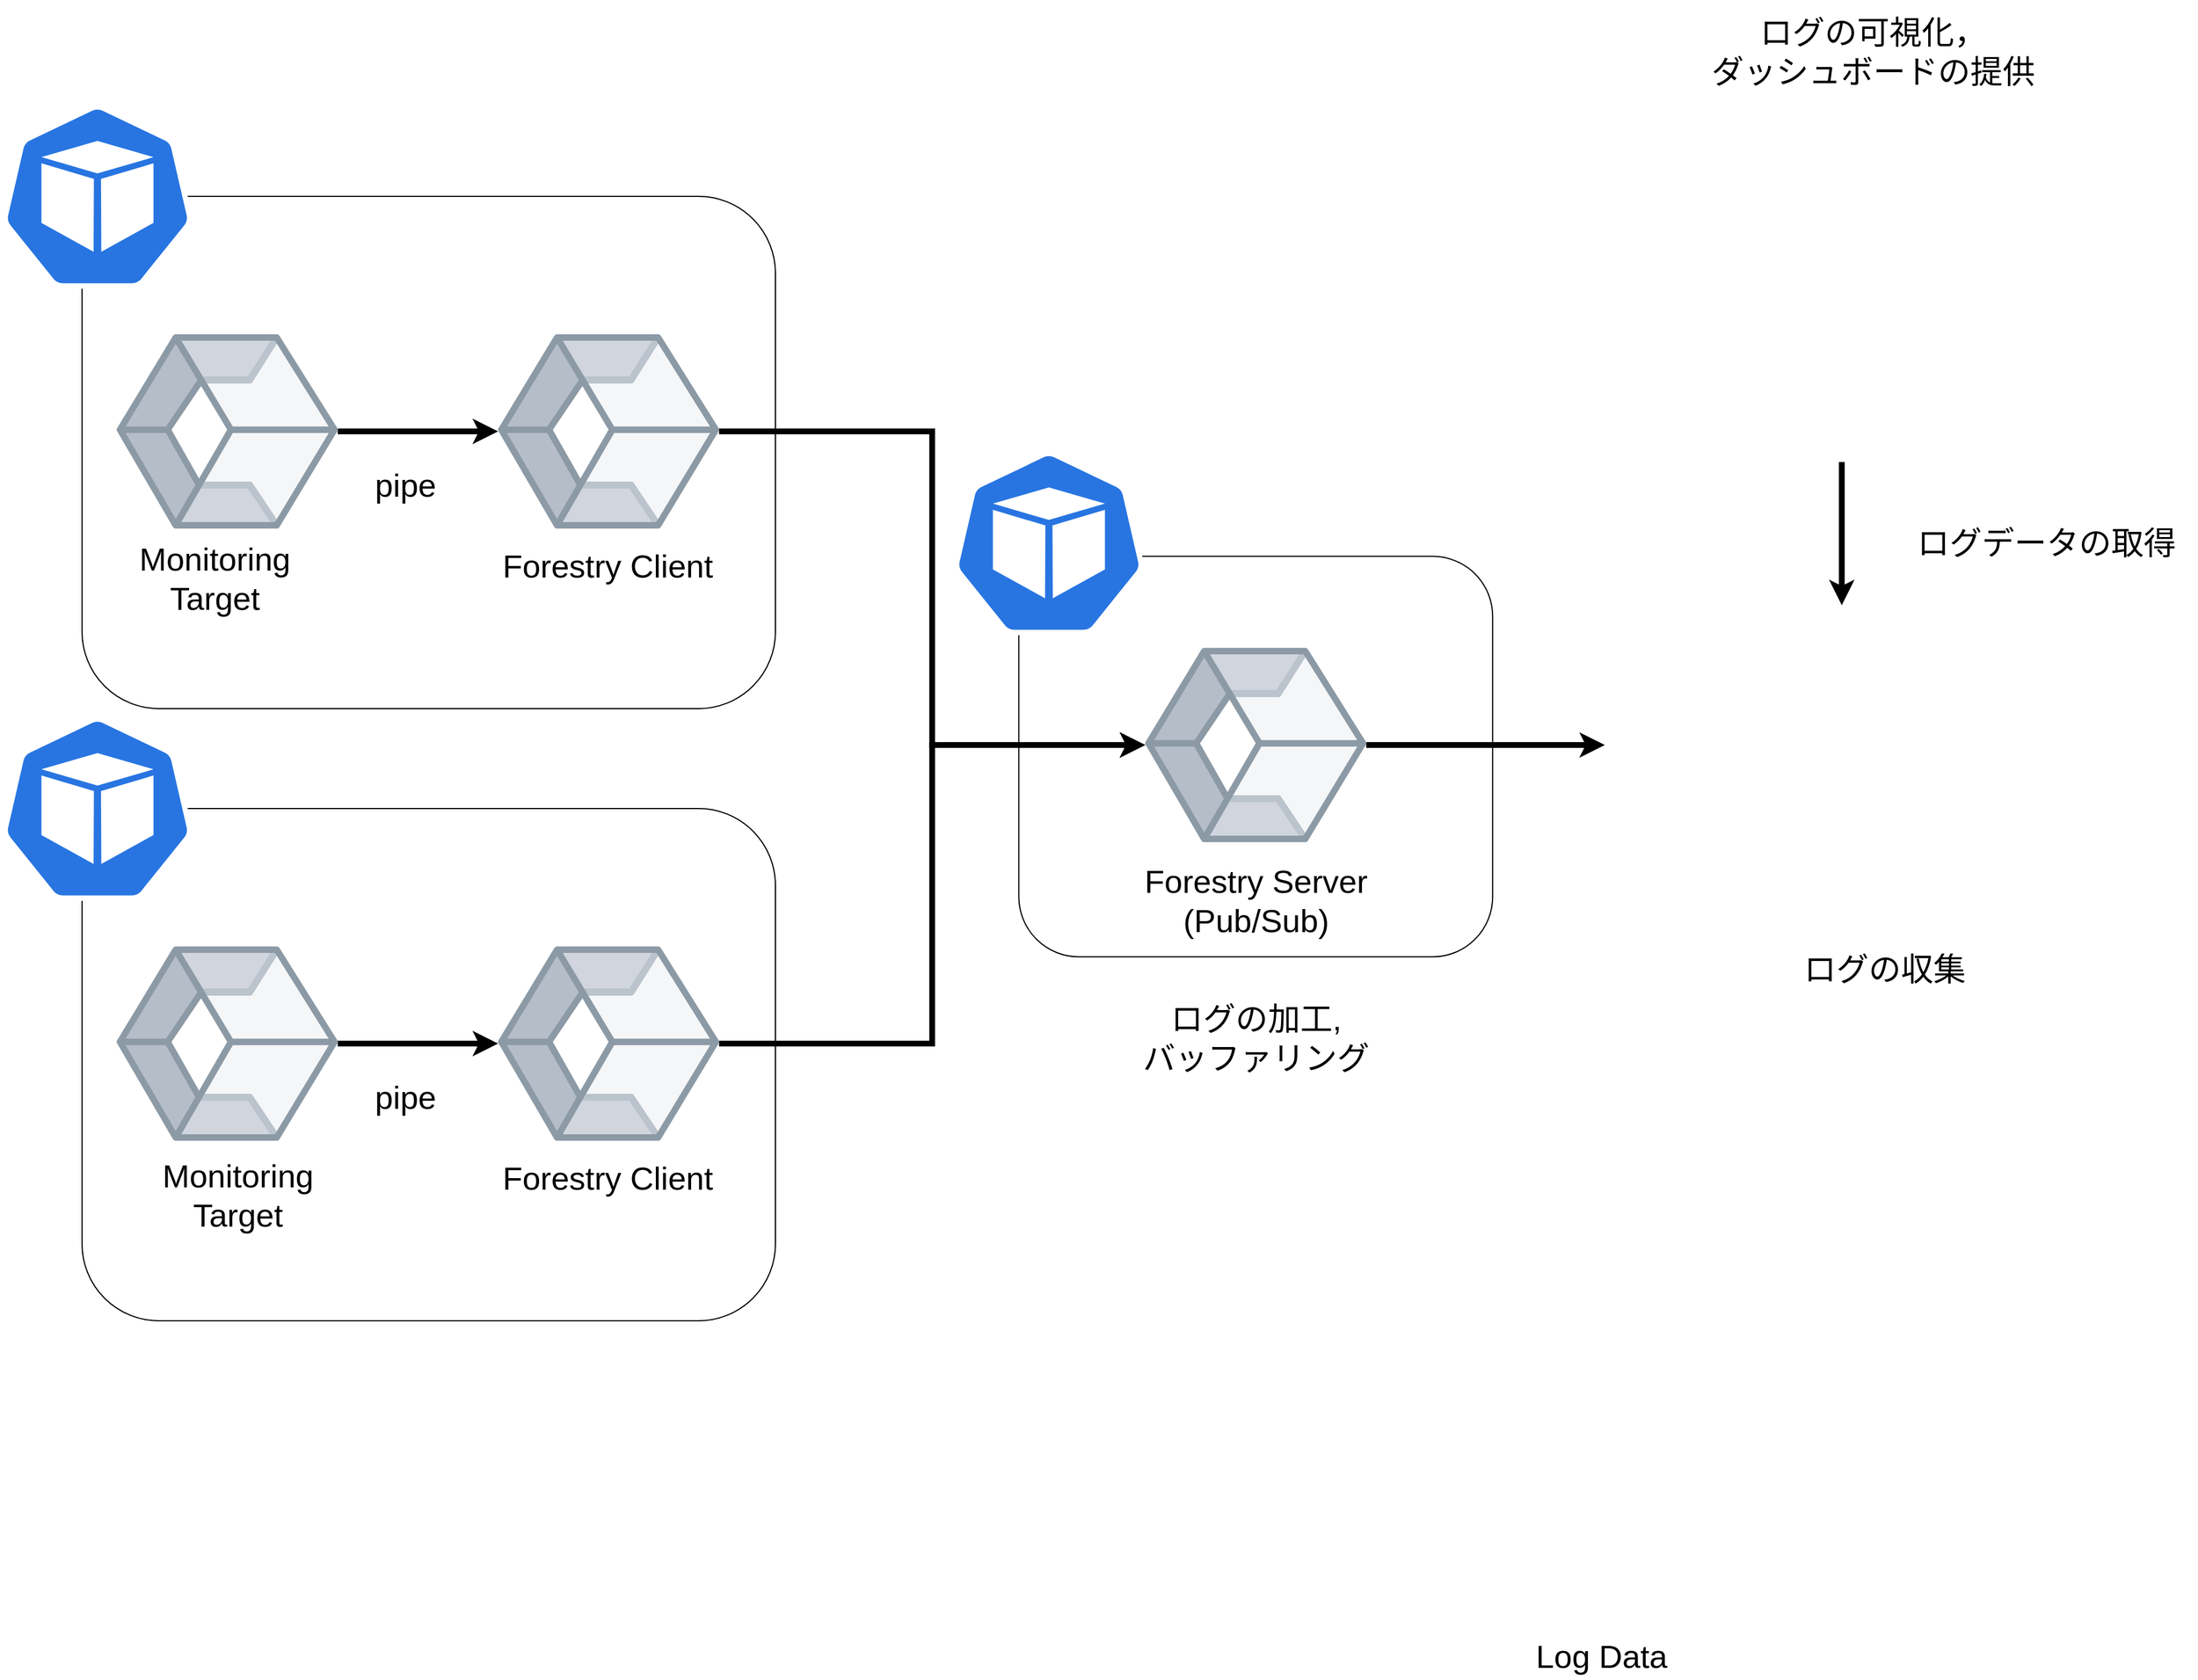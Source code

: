 <mxfile>
    <diagram id="WC1ZwRTdQGqxqxsII2Lb" name="Page-1">
        <mxGraphModel dx="4186" dy="1156" grid="1" gridSize="10" guides="1" tooltips="1" connect="1" arrows="1" fold="1" page="1" pageScale="1" pageWidth="1169" pageHeight="1654" math="0" shadow="0">
            <root>
                <mxCell id="0"/>
                <mxCell id="1" parent="0"/>
                <mxCell id="46" value="" style="rounded=1;whiteSpace=wrap;html=1;" parent="1" vertex="1">
                    <mxGeometry x="-1269.37" y="631.63" width="410" height="346.75" as="geometry"/>
                </mxCell>
                <mxCell id="5" value="" style="rounded=1;whiteSpace=wrap;html=1;" parent="1" vertex="1">
                    <mxGeometry x="-2080" y="850" width="600" height="443.5" as="geometry"/>
                </mxCell>
                <mxCell id="2" value="" style="html=1;dashed=0;whitespace=wrap;fillColor=#2875E2;strokeColor=#ffffff;points=[[0.005,0.63,0],[0.1,0.2,0],[0.9,0.2,0],[0.5,0,0],[0.995,0.63,0],[0.72,0.99,0],[0.5,1,0],[0.28,0.99,0]];shape=mxgraph.kubernetes.icon;prIcon=pod" parent="1" vertex="1">
                    <mxGeometry x="-2150" y="770" width="166.67" height="160" as="geometry"/>
                </mxCell>
                <mxCell id="12" style="edgeStyle=orthogonalEdgeStyle;rounded=0;orthogonalLoop=1;jettySize=auto;html=1;exitX=1;exitY=0.5;exitDx=0;exitDy=0;entryX=0;entryY=0.5;entryDx=0;entryDy=0;strokeWidth=5;" parent="1" source="3" target="10" edge="1">
                    <mxGeometry relative="1" as="geometry"/>
                </mxCell>
                <mxCell id="3" value="" style="aspect=fixed;perimeter=ellipsePerimeter;html=1;align=center;fontSize=12;verticalAlign=top;fontColor=#364149;shadow=0;dashed=0;image;image=img/lib/cumulus/container.svg;" parent="1" vertex="1">
                    <mxGeometry x="-2050" y="968.5" width="191.25" height="170" as="geometry"/>
                </mxCell>
                <mxCell id="10" value="" style="aspect=fixed;perimeter=ellipsePerimeter;html=1;align=center;fontSize=12;verticalAlign=top;fontColor=#364149;shadow=0;dashed=0;image;image=img/lib/cumulus/container.svg;" parent="1" vertex="1">
                    <mxGeometry x="-1720" y="968.5" width="191.25" height="170" as="geometry"/>
                </mxCell>
                <mxCell id="25" value="&lt;font style=&quot;font-size: 28px&quot;&gt;Log Data&lt;/font&gt;" style="text;html=1;strokeColor=none;fillColor=none;align=center;verticalAlign=middle;whiteSpace=wrap;rounded=0;shadow=0;" parent="1" vertex="1">
                    <mxGeometry x="-860" y="1563.5" width="190" height="40" as="geometry"/>
                </mxCell>
                <mxCell id="26" value="&lt;span style=&quot;font-size: 28px&quot;&gt;Forestry Client&lt;/span&gt;" style="text;html=1;strokeColor=none;fillColor=none;align=center;verticalAlign=middle;whiteSpace=wrap;rounded=0;shadow=0;" parent="1" vertex="1">
                    <mxGeometry x="-1720" y="1150" width="190" height="40" as="geometry"/>
                </mxCell>
                <mxCell id="30" value="&lt;font style=&quot;font-size: 28px&quot;&gt;Monitoring Target&lt;/font&gt;" style="text;html=1;strokeColor=none;fillColor=none;align=center;verticalAlign=middle;whiteSpace=wrap;rounded=0;shadow=0;" parent="1" vertex="1">
                    <mxGeometry x="-2040" y="1150" width="190" height="70" as="geometry"/>
                </mxCell>
                <mxCell id="31" value="" style="aspect=fixed;perimeter=ellipsePerimeter;html=1;align=center;fontSize=12;verticalAlign=top;fontColor=#364149;shadow=0;dashed=0;image;image=img/lib/cumulus/container.svg;" parent="1" vertex="1">
                    <mxGeometry x="-1160" y="710" width="191.25" height="170" as="geometry"/>
                </mxCell>
                <mxCell id="32" value="" style="rounded=1;whiteSpace=wrap;html=1;" parent="1" vertex="1">
                    <mxGeometry x="-2080" y="320" width="600" height="443.5" as="geometry"/>
                </mxCell>
                <mxCell id="33" value="" style="html=1;dashed=0;whitespace=wrap;fillColor=#2875E2;strokeColor=#ffffff;points=[[0.005,0.63,0],[0.1,0.2,0],[0.9,0.2,0],[0.5,0,0],[0.995,0.63,0],[0.72,0.99,0],[0.5,1,0],[0.28,0.99,0]];shape=mxgraph.kubernetes.icon;prIcon=pod" parent="1" vertex="1">
                    <mxGeometry x="-2150" y="240" width="166.67" height="160" as="geometry"/>
                </mxCell>
                <mxCell id="34" style="edgeStyle=orthogonalEdgeStyle;rounded=0;orthogonalLoop=1;jettySize=auto;html=1;exitX=1;exitY=0.5;exitDx=0;exitDy=0;entryX=0;entryY=0.5;entryDx=0;entryDy=0;strokeWidth=5;" parent="1" source="35" target="36" edge="1">
                    <mxGeometry relative="1" as="geometry"/>
                </mxCell>
                <mxCell id="35" value="" style="aspect=fixed;perimeter=ellipsePerimeter;html=1;align=center;fontSize=12;verticalAlign=top;fontColor=#364149;shadow=0;dashed=0;image;image=img/lib/cumulus/container.svg;" parent="1" vertex="1">
                    <mxGeometry x="-2050" y="438.5" width="191.25" height="170" as="geometry"/>
                </mxCell>
                <mxCell id="36" value="" style="aspect=fixed;perimeter=ellipsePerimeter;html=1;align=center;fontSize=12;verticalAlign=top;fontColor=#364149;shadow=0;dashed=0;image;image=img/lib/cumulus/container.svg;" parent="1" vertex="1">
                    <mxGeometry x="-1720" y="438.5" width="191.25" height="170" as="geometry"/>
                </mxCell>
                <mxCell id="37" value="&lt;span style=&quot;font-size: 28px&quot;&gt;Forestry Client&lt;/span&gt;" style="text;html=1;strokeColor=none;fillColor=none;align=center;verticalAlign=middle;whiteSpace=wrap;rounded=0;shadow=0;" parent="1" vertex="1">
                    <mxGeometry x="-1720" y="620" width="190" height="40" as="geometry"/>
                </mxCell>
                <mxCell id="41" style="edgeStyle=orthogonalEdgeStyle;rounded=0;orthogonalLoop=1;jettySize=auto;html=1;exitX=1;exitY=0.5;exitDx=0;exitDy=0;entryX=0;entryY=0.5;entryDx=0;entryDy=0;strokeWidth=5;" parent="1" source="36" target="31" edge="1">
                    <mxGeometry relative="1" as="geometry">
                        <mxPoint x="-1420.0" y="570" as="sourcePoint"/>
                        <mxPoint x="-1281.25" y="570" as="targetPoint"/>
                    </mxGeometry>
                </mxCell>
                <mxCell id="43" style="edgeStyle=orthogonalEdgeStyle;rounded=0;orthogonalLoop=1;jettySize=auto;html=1;exitX=1;exitY=0.5;exitDx=0;exitDy=0;entryX=0;entryY=0.5;entryDx=0;entryDy=0;strokeWidth=5;" parent="1" source="10" target="31" edge="1">
                    <mxGeometry relative="1" as="geometry">
                        <mxPoint x="-1518.75" y="523.5" as="sourcePoint"/>
                        <mxPoint x="-1180" y="725" as="targetPoint"/>
                    </mxGeometry>
                </mxCell>
                <mxCell id="44" style="edgeStyle=orthogonalEdgeStyle;rounded=0;orthogonalLoop=1;jettySize=auto;html=1;exitX=1;exitY=0.5;exitDx=0;exitDy=0;strokeWidth=5;" parent="1" source="31" edge="1" target="56">
                    <mxGeometry relative="1" as="geometry">
                        <mxPoint x="-1050.0" y="804.29" as="sourcePoint"/>
                        <mxPoint x="-720" y="795" as="targetPoint"/>
                    </mxGeometry>
                </mxCell>
                <mxCell id="45" value="&lt;span style=&quot;font-size: 28px&quot;&gt;Forestry Server&lt;br&gt;(Pub/Sub)&lt;br&gt;&lt;/span&gt;" style="text;html=1;strokeColor=none;fillColor=none;align=center;verticalAlign=middle;whiteSpace=wrap;rounded=0;shadow=0;" parent="1" vertex="1">
                    <mxGeometry x="-1194.37" y="910" width="260" height="40" as="geometry"/>
                </mxCell>
                <mxCell id="47" value="" style="html=1;dashed=0;whitespace=wrap;fillColor=#2875E2;strokeColor=#ffffff;points=[[0.005,0.63,0],[0.1,0.2,0],[0.9,0.2,0],[0.5,0,0],[0.995,0.63,0],[0.72,0.99,0],[0.5,1,0],[0.28,0.99,0]];shape=mxgraph.kubernetes.icon;prIcon=pod" parent="1" vertex="1">
                    <mxGeometry x="-1326.67" y="540" width="166.67" height="160" as="geometry"/>
                </mxCell>
                <mxCell id="48" value="&lt;span style=&quot;font-size: 28px&quot;&gt;ログの収集&lt;br&gt;&lt;/span&gt;" style="text;html=1;strokeColor=none;fillColor=none;align=center;verticalAlign=middle;whiteSpace=wrap;rounded=0;shadow=0;" parent="1" vertex="1">
                    <mxGeometry x="-650.0" y="968.5" width="260" height="40" as="geometry"/>
                </mxCell>
                <mxCell id="49" value="&lt;span style=&quot;font-size: 28px&quot;&gt;ログの可視化，&lt;br&gt;ダッシュボードの提供&lt;br&gt;&lt;/span&gt;" style="text;html=1;strokeColor=none;fillColor=none;align=center;verticalAlign=middle;whiteSpace=wrap;rounded=0;shadow=0;" parent="1" vertex="1">
                    <mxGeometry x="-690" y="150" width="320" height="90" as="geometry"/>
                </mxCell>
                <mxCell id="50" value="&lt;span style=&quot;font-size: 28px&quot;&gt;pipe&lt;/span&gt;" style="text;html=1;strokeColor=none;fillColor=none;align=center;verticalAlign=middle;whiteSpace=wrap;rounded=0;shadow=0;" parent="1" vertex="1">
                    <mxGeometry x="-1870" y="1080" width="140" height="40" as="geometry"/>
                </mxCell>
                <mxCell id="51" value="&lt;span style=&quot;font-size: 28px&quot;&gt;pipe&lt;/span&gt;" style="text;html=1;strokeColor=none;fillColor=none;align=center;verticalAlign=middle;whiteSpace=wrap;rounded=0;shadow=0;" parent="1" vertex="1">
                    <mxGeometry x="-1870" y="550" width="140" height="40" as="geometry"/>
                </mxCell>
                <mxCell id="52" value="&lt;span style=&quot;font-size: 28px&quot;&gt;ログの加工,&lt;br&gt;バッファリング&lt;br&gt;&lt;/span&gt;" style="text;html=1;strokeColor=none;fillColor=none;align=center;verticalAlign=middle;whiteSpace=wrap;rounded=0;shadow=0;" parent="1" vertex="1">
                    <mxGeometry x="-1219.37" y="1008.5" width="310" height="81.5" as="geometry"/>
                </mxCell>
                <mxCell id="53" value="&lt;span style=&quot;font-size: 28px&quot;&gt;ログデータの取得&lt;br&gt;&lt;/span&gt;" style="text;html=1;strokeColor=none;fillColor=none;align=center;verticalAlign=middle;whiteSpace=wrap;rounded=0;shadow=0;" parent="1" vertex="1">
                    <mxGeometry x="-510.0" y="600" width="260" height="40" as="geometry"/>
                </mxCell>
                <mxCell id="54" style="edgeStyle=orthogonalEdgeStyle;rounded=0;orthogonalLoop=1;jettySize=auto;html=1;strokeWidth=5;exitX=0.5;exitY=1;exitDx=0;exitDy=0;entryX=0.5;entryY=0;entryDx=0;entryDy=0;" parent="1" edge="1" target="56" source="57">
                    <mxGeometry relative="1" as="geometry">
                        <mxPoint x="-535" y="555.69" as="sourcePoint"/>
                        <mxPoint x="-535" y="685.75" as="targetPoint"/>
                    </mxGeometry>
                </mxCell>
                <mxCell id="55" value="&lt;font style=&quot;font-size: 28px&quot;&gt;Monitoring Target&lt;/font&gt;" style="text;html=1;strokeColor=none;fillColor=none;align=center;verticalAlign=middle;whiteSpace=wrap;rounded=0;shadow=0;" parent="1" vertex="1">
                    <mxGeometry x="-2060" y="615.75" width="190" height="70" as="geometry"/>
                </mxCell>
                <mxCell id="56" value="" style="shape=image;verticalLabelPosition=bottom;labelBackgroundColor=#ffffff;verticalAlign=top;aspect=fixed;imageAspect=0;image=https://raw.githubusercontent.com/grafana/loki/main/docs/sources/logo_and_name.png;" vertex="1" parent="1">
                    <mxGeometry x="-762.25" y="673.97" width="410" height="242.06" as="geometry"/>
                </mxCell>
                <mxCell id="57" value="" style="shape=image;verticalLabelPosition=bottom;labelBackgroundColor=#ffffff;verticalAlign=top;aspect=fixed;imageAspect=0;image=https://raw.githubusercontent.com/grafana/grafana/13768da4172e00a8f5a224dac1fa4447a135acb3/public/img/grafana_icon.svg;" vertex="1" parent="1">
                    <mxGeometry x="-680" y="294.71" width="245.5" height="255.29" as="geometry"/>
                </mxCell>
            </root>
        </mxGraphModel>
    </diagram>
</mxfile>